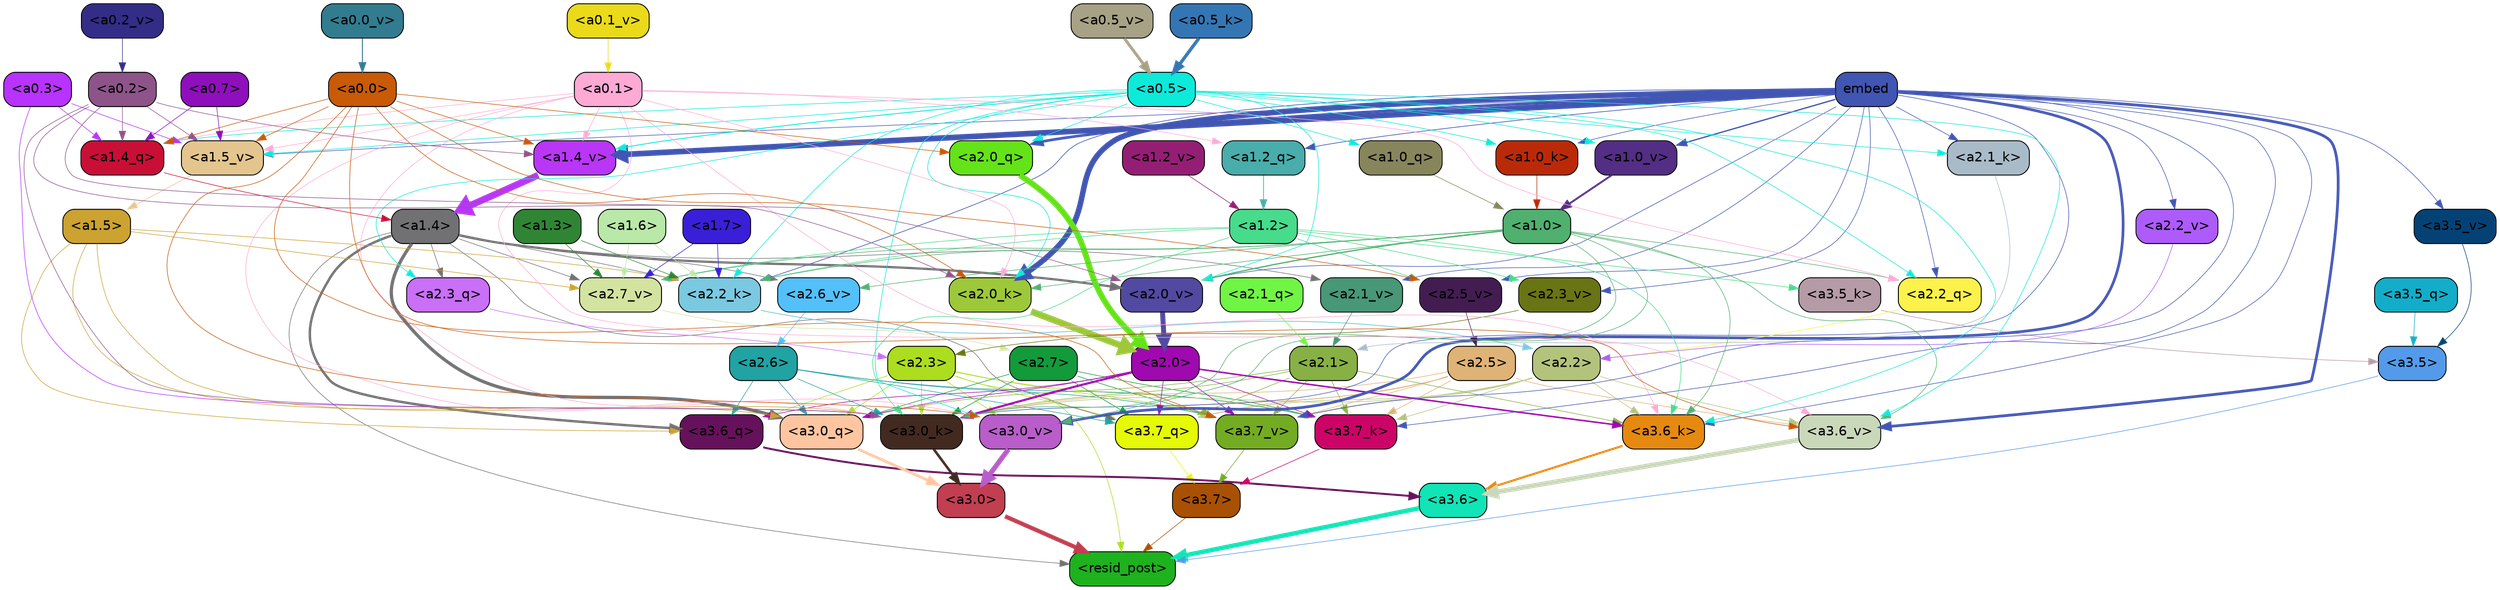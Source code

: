 strict digraph "" {
	graph [bgcolor=transparent,
		layout=dot,
		overlap=false,
		splines=true
	];
	"<a3.7>"	[color=black,
		fillcolor="#a85104",
		fontname=Helvetica,
		shape=box,
		style="filled, rounded"];
	"<resid_post>"	[color=black,
		fillcolor="#1db21e",
		fontname=Helvetica,
		shape=box,
		style="filled, rounded"];
	"<a3.7>" -> "<resid_post>"	[color="#a85104",
		penwidth=0.6];
	"<a3.6>"	[color=black,
		fillcolor="#11e4b6",
		fontname=Helvetica,
		shape=box,
		style="filled, rounded"];
	"<a3.6>" -> "<resid_post>"	[color="#11e4b6",
		penwidth=4.648244500160217];
	"<a3.5>"	[color=black,
		fillcolor="#539bea",
		fontname=Helvetica,
		shape=box,
		style="filled, rounded"];
	"<a3.5>" -> "<resid_post>"	[color="#539bea",
		penwidth=0.6];
	"<a3.0>"	[color=black,
		fillcolor="#c23e51",
		fontname=Helvetica,
		shape=box,
		style="filled, rounded"];
	"<a3.0>" -> "<resid_post>"	[color="#c23e51",
		penwidth=4.3288813829422];
	"<a2.3>"	[color=black,
		fillcolor="#acdd1e",
		fontname=Helvetica,
		shape=box,
		style="filled, rounded"];
	"<a2.3>" -> "<resid_post>"	[color="#acdd1e",
		penwidth=0.6];
	"<a3.7_q>"	[color=black,
		fillcolor="#e5fa05",
		fontname=Helvetica,
		shape=box,
		style="filled, rounded"];
	"<a2.3>" -> "<a3.7_q>"	[color="#acdd1e",
		penwidth=0.6];
	"<a3.6_q>"	[color=black,
		fillcolor="#66115b",
		fontname=Helvetica,
		shape=box,
		style="filled, rounded"];
	"<a2.3>" -> "<a3.6_q>"	[color="#acdd1e",
		penwidth=0.6];
	"<a3.0_q>"	[color=black,
		fillcolor="#ffc5a1",
		fontname=Helvetica,
		shape=box,
		style="filled, rounded"];
	"<a2.3>" -> "<a3.0_q>"	[color="#acdd1e",
		penwidth=0.6];
	"<a3.7_k>"	[color=black,
		fillcolor="#cd0467",
		fontname=Helvetica,
		shape=box,
		style="filled, rounded"];
	"<a2.3>" -> "<a3.7_k>"	[color="#acdd1e",
		penwidth=0.6];
	"<a3.0_k>"	[color=black,
		fillcolor="#422a20",
		fontname=Helvetica,
		shape=box,
		style="filled, rounded"];
	"<a2.3>" -> "<a3.0_k>"	[color="#acdd1e",
		penwidth=0.6];
	"<a3.7_v>"	[color=black,
		fillcolor="#73ac22",
		fontname=Helvetica,
		shape=box,
		style="filled, rounded"];
	"<a2.3>" -> "<a3.7_v>"	[color="#acdd1e",
		penwidth=0.6];
	"<a3.0_v>"	[color=black,
		fillcolor="#b85dca",
		fontname=Helvetica,
		shape=box,
		style="filled, rounded"];
	"<a2.3>" -> "<a3.0_v>"	[color="#acdd1e",
		penwidth=0.6];
	"<a1.4>"	[color=black,
		fillcolor="#717072",
		fontname=Helvetica,
		shape=box,
		style="filled, rounded"];
	"<a1.4>" -> "<resid_post>"	[color="#717072",
		penwidth=0.6];
	"<a1.4>" -> "<a3.7_q>"	[color="#717072",
		penwidth=0.6];
	"<a1.4>" -> "<a3.6_q>"	[color="#717072",
		penwidth=2.5397292599081993];
	"<a1.4>" -> "<a3.0_q>"	[color="#717072",
		penwidth=3.3985572457313538];
	"<a2.3_q>"	[color=black,
		fillcolor="#c96ff8",
		fontname=Helvetica,
		shape=box,
		style="filled, rounded"];
	"<a1.4>" -> "<a2.3_q>"	[color="#717072",
		penwidth=0.6];
	"<a2.2_k>"	[color=black,
		fillcolor="#7ac9e1",
		fontname=Helvetica,
		shape=box,
		style="filled, rounded"];
	"<a1.4>" -> "<a2.2_k>"	[color="#717072",
		penwidth=0.6];
	"<a2.7_v>"	[color=black,
		fillcolor="#d3e3a0",
		fontname=Helvetica,
		shape=box,
		style="filled, rounded"];
	"<a1.4>" -> "<a2.7_v>"	[color="#717072",
		penwidth=0.6];
	"<a2.6_v>"	[color=black,
		fillcolor="#53c0fa",
		fontname=Helvetica,
		shape=box,
		style="filled, rounded"];
	"<a1.4>" -> "<a2.6_v>"	[color="#717072",
		penwidth=0.6];
	"<a2.1_v>"	[color=black,
		fillcolor="#489776",
		fontname=Helvetica,
		shape=box,
		style="filled, rounded"];
	"<a1.4>" -> "<a2.1_v>"	[color="#717072",
		penwidth=0.6];
	"<a2.0_v>"	[color=black,
		fillcolor="#5249a1",
		fontname=Helvetica,
		shape=box,
		style="filled, rounded"];
	"<a1.4>" -> "<a2.0_v>"	[color="#717072",
		penwidth=2.3308929204940796];
	"<a3.7_q>" -> "<a3.7>"	[color="#e5fa05",
		penwidth=0.6];
	"<a3.6_q>" -> "<a3.6>"	[color="#66115b",
		penwidth=2.03758105635643];
	"<a3.5_q>"	[color=black,
		fillcolor="#13adc9",
		fontname=Helvetica,
		shape=box,
		style="filled, rounded"];
	"<a3.5_q>" -> "<a3.5>"	[color="#13adc9",
		penwidth=0.6];
	"<a3.0_q>" -> "<a3.0>"	[color="#ffc5a1",
		penwidth=2.8638100624084473];
	"<a3.7_k>" -> "<a3.7>"	[color="#cd0467",
		penwidth=0.6];
	"<a3.6_k>"	[color=black,
		fillcolor="#e58910",
		fontname=Helvetica,
		shape=box,
		style="filled, rounded"];
	"<a3.6_k>" -> "<a3.6>"	[color="#e58910",
		penwidth=2.174198240041733];
	"<a3.5_k>"	[color=black,
		fillcolor="#b59ba5",
		fontname=Helvetica,
		shape=box,
		style="filled, rounded"];
	"<a3.5_k>" -> "<a3.5>"	[color="#b59ba5",
		penwidth=0.6];
	"<a3.0_k>" -> "<a3.0>"	[color="#422a20",
		penwidth=2.6274144649505615];
	"<a3.7_v>" -> "<a3.7>"	[color="#73ac22",
		penwidth=0.6];
	"<a3.6_v>"	[color=black,
		fillcolor="#cad8ba",
		fontname=Helvetica,
		shape=box,
		style="filled, rounded"];
	"<a3.6_v>" -> "<a3.6>"	[color="#cad8ba",
		penwidth=5.002329230308533];
	"<a3.5_v>"	[color=black,
		fillcolor="#044276",
		fontname=Helvetica,
		shape=box,
		style="filled, rounded"];
	"<a3.5_v>" -> "<a3.5>"	[color="#044276",
		penwidth=0.6];
	"<a3.0_v>" -> "<a3.0>"	[color="#b85dca",
		penwidth=5.188832879066467];
	"<a2.7>"	[color=black,
		fillcolor="#139a3b",
		fontname=Helvetica,
		shape=box,
		style="filled, rounded"];
	"<a2.7>" -> "<a3.7_q>"	[color="#139a3b",
		penwidth=0.6];
	"<a2.7>" -> "<a3.0_q>"	[color="#139a3b",
		penwidth=0.6];
	"<a2.7>" -> "<a3.7_k>"	[color="#139a3b",
		penwidth=0.6];
	"<a2.7>" -> "<a3.0_k>"	[color="#139a3b",
		penwidth=0.6];
	"<a2.7>" -> "<a3.7_v>"	[color="#139a3b",
		penwidth=0.6];
	"<a2.6>"	[color=black,
		fillcolor="#21a2a3",
		fontname=Helvetica,
		shape=box,
		style="filled, rounded"];
	"<a2.6>" -> "<a3.7_q>"	[color="#21a2a3",
		penwidth=0.6];
	"<a2.6>" -> "<a3.6_q>"	[color="#21a2a3",
		penwidth=0.6];
	"<a2.6>" -> "<a3.0_q>"	[color="#21a2a3",
		penwidth=0.6];
	"<a2.6>" -> "<a3.7_k>"	[color="#21a2a3",
		penwidth=0.6];
	"<a2.6>" -> "<a3.0_k>"	[color="#21a2a3",
		penwidth=0.6];
	"<a2.6>" -> "<a3.7_v>"	[color="#21a2a3",
		penwidth=0.6];
	"<a2.5>"	[color=black,
		fillcolor="#dfb276",
		fontname=Helvetica,
		shape=box,
		style="filled, rounded"];
	"<a2.5>" -> "<a3.7_q>"	[color="#dfb276",
		penwidth=0.6];
	"<a2.5>" -> "<a3.7_k>"	[color="#dfb276",
		penwidth=0.6];
	"<a2.5>" -> "<a3.0_k>"	[color="#dfb276",
		penwidth=0.6];
	"<a2.5>" -> "<a3.7_v>"	[color="#dfb276",
		penwidth=0.6];
	"<a2.5>" -> "<a3.6_v>"	[color="#dfb276",
		penwidth=0.6];
	"<a2.5>" -> "<a3.0_v>"	[color="#dfb276",
		penwidth=0.6];
	"<a2.2>"	[color=black,
		fillcolor="#b3c37b",
		fontname=Helvetica,
		shape=box,
		style="filled, rounded"];
	"<a2.2>" -> "<a3.7_q>"	[color="#b3c37b",
		penwidth=0.6];
	"<a2.2>" -> "<a3.7_k>"	[color="#b3c37b",
		penwidth=0.6];
	"<a2.2>" -> "<a3.6_k>"	[color="#b3c37b",
		penwidth=0.6];
	"<a2.2>" -> "<a3.0_k>"	[color="#b3c37b",
		penwidth=0.6];
	"<a2.2>" -> "<a3.7_v>"	[color="#b3c37b",
		penwidth=0.6];
	"<a2.2>" -> "<a3.6_v>"	[color="#b3c37b",
		penwidth=0.6];
	"<a2.1>"	[color=black,
		fillcolor="#87b144",
		fontname=Helvetica,
		shape=box,
		style="filled, rounded"];
	"<a2.1>" -> "<a3.7_q>"	[color="#87b144",
		penwidth=0.6];
	"<a2.1>" -> "<a3.0_q>"	[color="#87b144",
		penwidth=0.6];
	"<a2.1>" -> "<a3.7_k>"	[color="#87b144",
		penwidth=0.6];
	"<a2.1>" -> "<a3.6_k>"	[color="#87b144",
		penwidth=0.6];
	"<a2.1>" -> "<a3.0_k>"	[color="#87b144",
		penwidth=0.6];
	"<a2.1>" -> "<a3.7_v>"	[color="#87b144",
		penwidth=0.6];
	"<a2.0>"	[color=black,
		fillcolor="#9f09af",
		fontname=Helvetica,
		shape=box,
		style="filled, rounded"];
	"<a2.0>" -> "<a3.7_q>"	[color="#9f09af",
		penwidth=0.6];
	"<a2.0>" -> "<a3.6_q>"	[color="#9f09af",
		penwidth=0.6];
	"<a2.0>" -> "<a3.0_q>"	[color="#9f09af",
		penwidth=0.6];
	"<a2.0>" -> "<a3.7_k>"	[color="#9f09af",
		penwidth=0.6];
	"<a2.0>" -> "<a3.6_k>"	[color="#9f09af",
		penwidth=1.5717863738536835];
	"<a2.0>" -> "<a3.0_k>"	[color="#9f09af",
		penwidth=2.205150544643402];
	"<a2.0>" -> "<a3.7_v>"	[color="#9f09af",
		penwidth=0.6];
	"<a1.5>"	[color=black,
		fillcolor="#cca230",
		fontname=Helvetica,
		shape=box,
		style="filled, rounded"];
	"<a1.5>" -> "<a3.6_q>"	[color="#cca230",
		penwidth=0.6];
	"<a1.5>" -> "<a3.0_q>"	[color="#cca230",
		penwidth=0.6];
	"<a1.5>" -> "<a3.0_k>"	[color="#cca230",
		penwidth=0.6];
	"<a1.5>" -> "<a2.2_k>"	[color="#cca230",
		penwidth=0.6];
	"<a1.5>" -> "<a2.7_v>"	[color="#cca230",
		penwidth=0.6];
	embed	[color=black,
		fillcolor="#4155b3",
		fontname=Helvetica,
		shape=box,
		style="filled, rounded"];
	embed -> "<a3.7_k>"	[color="#4155b3",
		penwidth=0.6];
	embed -> "<a3.6_k>"	[color="#4155b3",
		penwidth=0.6];
	embed -> "<a3.0_k>"	[color="#4155b3",
		penwidth=0.6];
	embed -> "<a3.7_v>"	[color="#4155b3",
		penwidth=0.6];
	embed -> "<a3.6_v>"	[color="#4155b3",
		penwidth=2.882729172706604];
	embed -> "<a3.5_v>"	[color="#4155b3",
		penwidth=0.6];
	embed -> "<a3.0_v>"	[color="#4155b3",
		penwidth=2.812090039253235];
	"<a2.2_q>"	[color=black,
		fillcolor="#fcf24b",
		fontname=Helvetica,
		shape=box,
		style="filled, rounded"];
	embed -> "<a2.2_q>"	[color="#4155b3",
		penwidth=0.6];
	"<a2.0_q>"	[color=black,
		fillcolor="#64e318",
		fontname=Helvetica,
		shape=box,
		style="filled, rounded"];
	embed -> "<a2.0_q>"	[color="#4155b3",
		penwidth=2.773140072822571];
	embed -> "<a2.2_k>"	[color="#4155b3",
		penwidth=0.6694881916046143];
	"<a2.1_k>"	[color=black,
		fillcolor="#a9bbc9",
		fontname=Helvetica,
		shape=box,
		style="filled, rounded"];
	embed -> "<a2.1_k>"	[color="#4155b3",
		penwidth=0.6];
	"<a2.0_k>"	[color=black,
		fillcolor="#9dc83a",
		fontname=Helvetica,
		shape=box,
		style="filled, rounded"];
	embed -> "<a2.0_k>"	[color="#4155b3",
		penwidth=5.809704422950745];
	"<a2.5_v>"	[color=black,
		fillcolor="#431d51",
		fontname=Helvetica,
		shape=box,
		style="filled, rounded"];
	embed -> "<a2.5_v>"	[color="#4155b3",
		penwidth=0.6];
	"<a2.3_v>"	[color=black,
		fillcolor="#697415",
		fontname=Helvetica,
		shape=box,
		style="filled, rounded"];
	embed -> "<a2.3_v>"	[color="#4155b3",
		penwidth=0.6];
	"<a2.2_v>"	[color=black,
		fillcolor="#ad5bfb",
		fontname=Helvetica,
		shape=box,
		style="filled, rounded"];
	embed -> "<a2.2_v>"	[color="#4155b3",
		penwidth=0.6];
	embed -> "<a2.1_v>"	[color="#4155b3",
		penwidth=0.6];
	embed -> "<a2.0_v>"	[color="#4155b3",
		penwidth=0.6];
	"<a1.2_q>"	[color=black,
		fillcolor="#48adab",
		fontname=Helvetica,
		shape=box,
		style="filled, rounded"];
	embed -> "<a1.2_q>"	[color="#4155b3",
		penwidth=0.6789929866790771];
	"<a1.0_k>"	[color=black,
		fillcolor="#bb2a08",
		fontname=Helvetica,
		shape=box,
		style="filled, rounded"];
	embed -> "<a1.0_k>"	[color="#4155b3",
		penwidth=0.6];
	"<a1.5_v>"	[color=black,
		fillcolor="#e4c58e",
		fontname=Helvetica,
		shape=box,
		style="filled, rounded"];
	embed -> "<a1.5_v>"	[color="#4155b3",
		penwidth=0.6];
	"<a1.4_v>"	[color=black,
		fillcolor="#b936f6",
		fontname=Helvetica,
		shape=box,
		style="filled, rounded"];
	embed -> "<a1.4_v>"	[color="#4155b3",
		penwidth=5.930049657821655];
	"<a1.0_v>"	[color=black,
		fillcolor="#532e84",
		fontname=Helvetica,
		shape=box,
		style="filled, rounded"];
	embed -> "<a1.0_v>"	[color="#4155b3",
		penwidth=1.3246397972106934];
	"<a1.2>"	[color=black,
		fillcolor="#47db8c",
		fontname=Helvetica,
		shape=box,
		style="filled, rounded"];
	"<a1.2>" -> "<a3.6_k>"	[color="#47db8c",
		penwidth=0.6];
	"<a1.2>" -> "<a3.5_k>"	[color="#47db8c",
		penwidth=0.6];
	"<a1.2>" -> "<a3.0_k>"	[color="#47db8c",
		penwidth=0.6];
	"<a1.2>" -> "<a2.2_k>"	[color="#47db8c",
		penwidth=0.6];
	"<a1.2>" -> "<a2.7_v>"	[color="#47db8c",
		penwidth=0.6];
	"<a1.2>" -> "<a2.5_v>"	[color="#47db8c",
		penwidth=0.6];
	"<a1.2>" -> "<a2.3_v>"	[color="#47db8c",
		penwidth=0.6];
	"<a1.0>"	[color=black,
		fillcolor="#50b06f",
		fontname=Helvetica,
		shape=box,
		style="filled, rounded"];
	"<a1.0>" -> "<a3.6_k>"	[color="#50b06f",
		penwidth=0.6];
	"<a1.0>" -> "<a3.0_k>"	[color="#50b06f",
		penwidth=0.6];
	"<a1.0>" -> "<a3.6_v>"	[color="#50b06f",
		penwidth=0.6];
	"<a1.0>" -> "<a3.0_v>"	[color="#50b06f",
		penwidth=0.6];
	"<a1.0>" -> "<a2.2_q>"	[color="#50b06f",
		penwidth=0.6];
	"<a1.0>" -> "<a2.2_k>"	[color="#50b06f",
		penwidth=0.6];
	"<a1.0>" -> "<a2.0_k>"	[color="#50b06f",
		penwidth=0.6];
	"<a1.0>" -> "<a2.7_v>"	[color="#50b06f",
		penwidth=0.6];
	"<a1.0>" -> "<a2.6_v>"	[color="#50b06f",
		penwidth=0.6];
	"<a1.0>" -> "<a2.0_v>"	[color="#50b06f",
		penwidth=1.2632839679718018];
	"<a0.5>"	[color=black,
		fillcolor="#0deada",
		fontname=Helvetica,
		shape=box,
		style="filled, rounded"];
	"<a0.5>" -> "<a3.6_k>"	[color="#0deada",
		penwidth=0.6];
	"<a0.5>" -> "<a3.6_v>"	[color="#0deada",
		penwidth=0.6];
	"<a0.5>" -> "<a3.0_v>"	[color="#0deada",
		penwidth=0.6281400918960571];
	"<a0.5>" -> "<a2.3_q>"	[color="#0deada",
		penwidth=0.6];
	"<a0.5>" -> "<a2.2_q>"	[color="#0deada",
		penwidth=0.6];
	"<a0.5>" -> "<a2.0_q>"	[color="#0deada",
		penwidth=0.6];
	"<a0.5>" -> "<a2.2_k>"	[color="#0deada",
		penwidth=0.6];
	"<a0.5>" -> "<a2.1_k>"	[color="#0deada",
		penwidth=0.6];
	"<a0.5>" -> "<a2.0_k>"	[color="#0deada",
		penwidth=0.6196913719177246];
	"<a0.5>" -> "<a2.0_v>"	[color="#0deada",
		penwidth=0.6];
	"<a1.4_q>"	[color=black,
		fillcolor="#c90f36",
		fontname=Helvetica,
		shape=box,
		style="filled, rounded"];
	"<a0.5>" -> "<a1.4_q>"	[color="#0deada",
		penwidth=0.6];
	"<a1.0_q>"	[color=black,
		fillcolor="#87855b",
		fontname=Helvetica,
		shape=box,
		style="filled, rounded"];
	"<a0.5>" -> "<a1.0_q>"	[color="#0deada",
		penwidth=0.6];
	"<a0.5>" -> "<a1.0_k>"	[color="#0deada",
		penwidth=0.6];
	"<a0.5>" -> "<a1.5_v>"	[color="#0deada",
		penwidth=0.6];
	"<a0.5>" -> "<a1.4_v>"	[color="#0deada",
		penwidth=0.9038386344909668];
	"<a0.5>" -> "<a1.0_v>"	[color="#0deada",
		penwidth=0.6];
	"<a0.1>"	[color=black,
		fillcolor="#ffa9d5",
		fontname=Helvetica,
		shape=box,
		style="filled, rounded"];
	"<a0.1>" -> "<a3.6_k>"	[color="#ffa9d5",
		penwidth=0.6];
	"<a0.1>" -> "<a3.0_k>"	[color="#ffa9d5",
		penwidth=0.6];
	"<a0.1>" -> "<a3.6_v>"	[color="#ffa9d5",
		penwidth=0.6];
	"<a0.1>" -> "<a3.0_v>"	[color="#ffa9d5",
		penwidth=0.6];
	"<a0.1>" -> "<a2.2_q>"	[color="#ffa9d5",
		penwidth=0.6];
	"<a0.1>" -> "<a2.0_k>"	[color="#ffa9d5",
		penwidth=0.6];
	"<a0.1>" -> "<a1.4_q>"	[color="#ffa9d5",
		penwidth=0.6];
	"<a0.1>" -> "<a1.2_q>"	[color="#ffa9d5",
		penwidth=0.6];
	"<a0.1>" -> "<a1.5_v>"	[color="#ffa9d5",
		penwidth=0.6];
	"<a0.1>" -> "<a1.4_v>"	[color="#ffa9d5",
		penwidth=0.6];
	"<a0.3>"	[color=black,
		fillcolor="#b833fe",
		fontname=Helvetica,
		shape=box,
		style="filled, rounded"];
	"<a0.3>" -> "<a3.0_k>"	[color="#b833fe",
		penwidth=0.6];
	"<a0.3>" -> "<a1.4_q>"	[color="#b833fe",
		penwidth=0.6];
	"<a0.3>" -> "<a1.5_v>"	[color="#b833fe",
		penwidth=0.6];
	"<a0.2>"	[color=black,
		fillcolor="#8e5489",
		fontname=Helvetica,
		shape=box,
		style="filled, rounded"];
	"<a0.2>" -> "<a3.0_k>"	[color="#8e5489",
		penwidth=0.6];
	"<a0.2>" -> "<a2.0_k>"	[color="#8e5489",
		penwidth=0.6];
	"<a0.2>" -> "<a2.0_v>"	[color="#8e5489",
		penwidth=0.6];
	"<a0.2>" -> "<a1.4_q>"	[color="#8e5489",
		penwidth=0.6];
	"<a0.2>" -> "<a1.5_v>"	[color="#8e5489",
		penwidth=0.6];
	"<a0.2>" -> "<a1.4_v>"	[color="#8e5489",
		penwidth=0.6];
	"<a0.0>"	[color=black,
		fillcolor="#c85a08",
		fontname=Helvetica,
		shape=box,
		style="filled, rounded"];
	"<a0.0>" -> "<a3.7_v>"	[color="#c85a08",
		penwidth=0.6];
	"<a0.0>" -> "<a3.6_v>"	[color="#c85a08",
		penwidth=0.6];
	"<a0.0>" -> "<a3.0_v>"	[color="#c85a08",
		penwidth=0.6];
	"<a0.0>" -> "<a2.0_q>"	[color="#c85a08",
		penwidth=0.6];
	"<a0.0>" -> "<a2.0_k>"	[color="#c85a08",
		penwidth=0.6];
	"<a0.0>" -> "<a2.5_v>"	[color="#c85a08",
		penwidth=0.6];
	"<a0.0>" -> "<a1.4_q>"	[color="#c85a08",
		penwidth=0.6];
	"<a0.0>" -> "<a1.5_v>"	[color="#c85a08",
		penwidth=0.6];
	"<a0.0>" -> "<a1.4_v>"	[color="#c85a08",
		penwidth=0.6];
	"<a2.3_q>" -> "<a2.3>"	[color="#c96ff8",
		penwidth=0.6];
	"<a2.2_q>" -> "<a2.2>"	[color="#fcf24b",
		penwidth=0.6299107074737549];
	"<a2.1_q>"	[color=black,
		fillcolor="#70f545",
		fontname=Helvetica,
		shape=box,
		style="filled, rounded"];
	"<a2.1_q>" -> "<a2.1>"	[color="#70f545",
		penwidth=0.6];
	"<a2.0_q>" -> "<a2.0>"	[color="#64e318",
		penwidth=6.081655263900757];
	"<a2.2_k>" -> "<a2.2>"	[color="#7ac9e1",
		penwidth=0.8337457180023193];
	"<a2.1_k>" -> "<a2.1>"	[color="#a9bbc9",
		penwidth=0.6];
	"<a2.0_k>" -> "<a2.0>"	[color="#9dc83a",
		penwidth=6.795950889587402];
	"<a2.7_v>" -> "<a2.7>"	[color="#d3e3a0",
		penwidth=0.6];
	"<a2.6_v>" -> "<a2.6>"	[color="#53c0fa",
		penwidth=0.6];
	"<a2.5_v>" -> "<a2.5>"	[color="#431d51",
		penwidth=0.6];
	"<a2.3_v>" -> "<a2.3>"	[color="#697415",
		penwidth=0.6];
	"<a2.2_v>" -> "<a2.2>"	[color="#ad5bfb",
		penwidth=0.6];
	"<a2.1_v>" -> "<a2.1>"	[color="#489776",
		penwidth=0.6];
	"<a2.0_v>" -> "<a2.0>"	[color="#5249a1",
		penwidth=5.211444020271301];
	"<a1.7>"	[color=black,
		fillcolor="#3a1fd9",
		fontname=Helvetica,
		shape=box,
		style="filled, rounded"];
	"<a1.7>" -> "<a2.2_k>"	[color="#3a1fd9",
		penwidth=0.6];
	"<a1.7>" -> "<a2.7_v>"	[color="#3a1fd9",
		penwidth=0.6];
	"<a1.6>"	[color=black,
		fillcolor="#b9e8a8",
		fontname=Helvetica,
		shape=box,
		style="filled, rounded"];
	"<a1.6>" -> "<a2.2_k>"	[color="#b9e8a8",
		penwidth=0.6];
	"<a1.6>" -> "<a2.7_v>"	[color="#b9e8a8",
		penwidth=0.6];
	"<a1.3>"	[color=black,
		fillcolor="#308535",
		fontname=Helvetica,
		shape=box,
		style="filled, rounded"];
	"<a1.3>" -> "<a2.2_k>"	[color="#308535",
		penwidth=0.6];
	"<a1.3>" -> "<a2.7_v>"	[color="#308535",
		penwidth=0.6];
	"<a1.4_q>" -> "<a1.4>"	[color="#c90f36",
		penwidth=0.6];
	"<a1.2_q>" -> "<a1.2>"	[color="#48adab",
		penwidth=0.7635738849639893];
	"<a1.0_q>" -> "<a1.0>"	[color="#87855b",
		penwidth=0.6];
	"<a1.0_k>" -> "<a1.0>"	[color="#bb2a08",
		penwidth=0.6];
	"<a1.5_v>" -> "<a1.5>"	[color="#e4c58e",
		penwidth=0.6];
	"<a1.4_v>" -> "<a1.4>"	[color="#b936f6",
		penwidth=7.066803693771362];
	"<a1.2_v>"	[color=black,
		fillcolor="#951e75",
		fontname=Helvetica,
		shape=box,
		style="filled, rounded"];
	"<a1.2_v>" -> "<a1.2>"	[color="#951e75",
		penwidth=0.6];
	"<a1.0_v>" -> "<a1.0>"	[color="#532e84",
		penwidth=1.970656156539917];
	"<a0.7>"	[color=black,
		fillcolor="#8f0fbd",
		fontname=Helvetica,
		shape=box,
		style="filled, rounded"];
	"<a0.7>" -> "<a1.4_q>"	[color="#8f0fbd",
		penwidth=0.6];
	"<a0.7>" -> "<a1.5_v>"	[color="#8f0fbd",
		penwidth=0.6];
	"<a0.5_k>"	[color=black,
		fillcolor="#3476b4",
		fontname=Helvetica,
		shape=box,
		style="filled, rounded"];
	"<a0.5_k>" -> "<a0.5>"	[color="#3476b4",
		penwidth=3.475644141435623];
	"<a0.5_v>"	[color=black,
		fillcolor="#a7a186",
		fontname=Helvetica,
		shape=box,
		style="filled, rounded"];
	"<a0.5_v>" -> "<a0.5>"	[color="#a7a186",
		penwidth=3.019147038459778];
	"<a0.2_v>"	[color=black,
		fillcolor="#332d88",
		fontname=Helvetica,
		shape=box,
		style="filled, rounded"];
	"<a0.2_v>" -> "<a0.2>"	[color="#332d88",
		penwidth=0.6];
	"<a0.1_v>"	[color=black,
		fillcolor="#eada1a",
		fontname=Helvetica,
		shape=box,
		style="filled, rounded"];
	"<a0.1_v>" -> "<a0.1>"	[color="#eada1a",
		penwidth=0.6];
	"<a0.0_v>"	[color=black,
		fillcolor="#327c90",
		fontname=Helvetica,
		shape=box,
		style="filled, rounded"];
	"<a0.0_v>" -> "<a0.0>"	[color="#327c90",
		penwidth=1.0116496086120605];
}
